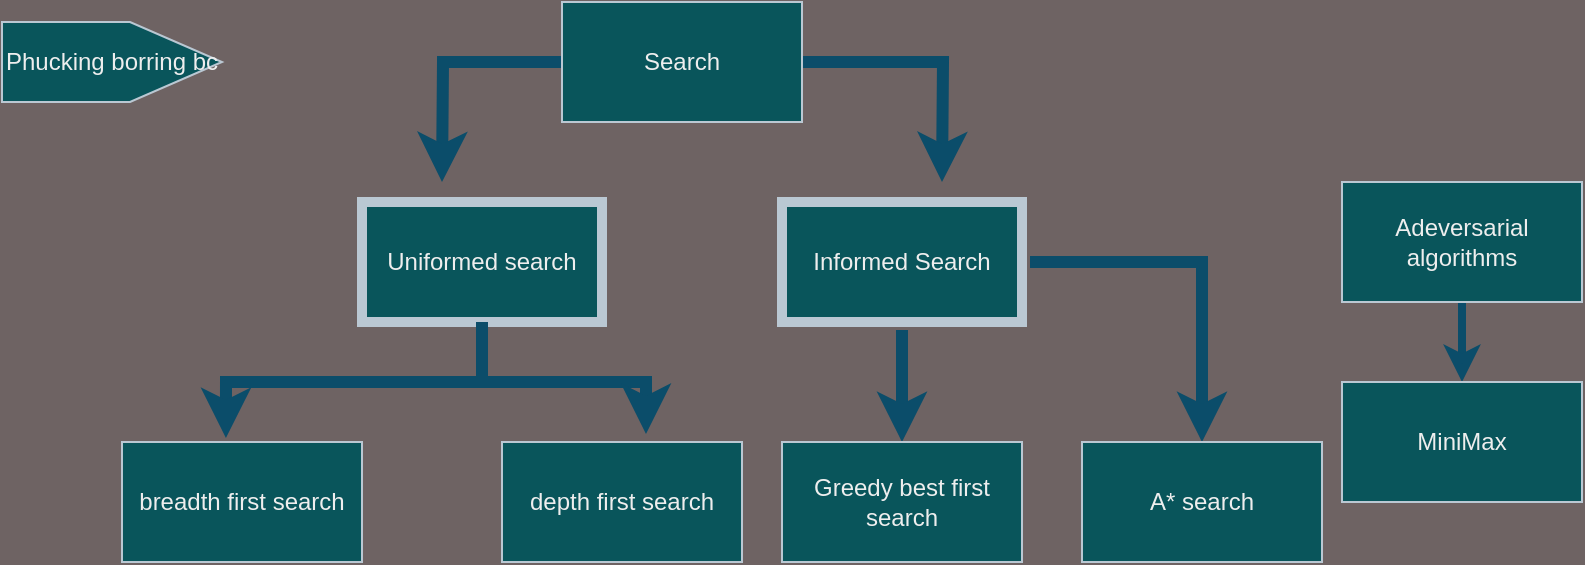 <mxfile version="24.0.2" type="github">
  <diagram name="Page-1" id="Rupise0HBoOCdL9hIhHk">
    <mxGraphModel dx="880" dy="1591" grid="1" gridSize="10" guides="1" tooltips="1" connect="1" arrows="1" fold="1" page="1" pageScale="1" pageWidth="827" pageHeight="1169" background="#6e6363" math="0" shadow="0">
      <root>
        <mxCell id="0" />
        <mxCell id="1" parent="0" />
        <mxCell id="v4BX44I653S6ZItJ23Sv-1" value="Uniformed search" style="rounded=0;whiteSpace=wrap;html=1;strokeWidth=5;font-size:1rem;labelBackgroundColor=none;fillColor=#09555B;strokeColor=#BAC8D3;fontColor=#EEEEEE;" vertex="1" parent="1">
          <mxGeometry x="180" y="80" width="120" height="60" as="geometry" />
        </mxCell>
        <mxCell id="v4BX44I653S6ZItJ23Sv-18" style="edgeStyle=orthogonalEdgeStyle;rounded=0;orthogonalLoop=1;jettySize=auto;html=1;entryX=0.5;entryY=0;entryDx=0;entryDy=0;labelBackgroundColor=none;strokeColor=#0B4D6A;fontColor=default;strokeWidth=6;" edge="1" parent="1" source="v4BX44I653S6ZItJ23Sv-2" target="v4BX44I653S6ZItJ23Sv-17">
          <mxGeometry relative="1" as="geometry" />
        </mxCell>
        <mxCell id="v4BX44I653S6ZItJ23Sv-21" style="edgeStyle=orthogonalEdgeStyle;rounded=0;orthogonalLoop=1;jettySize=auto;html=1;entryX=0.5;entryY=0;entryDx=0;entryDy=0;labelBackgroundColor=none;strokeColor=#0B4D6A;fontColor=default;strokeWidth=6;" edge="1" parent="1" source="v4BX44I653S6ZItJ23Sv-2" target="v4BX44I653S6ZItJ23Sv-20">
          <mxGeometry relative="1" as="geometry" />
        </mxCell>
        <mxCell id="v4BX44I653S6ZItJ23Sv-2" value="Informed Search" style="rounded=0;whiteSpace=wrap;html=1;strokeWidth=5;perimeterSpacing=4;labelBackgroundColor=none;fillColor=#09555B;strokeColor=#BAC8D3;fontColor=#EEEEEE;" vertex="1" parent="1">
          <mxGeometry x="390" y="80" width="120" height="60" as="geometry" />
        </mxCell>
        <mxCell id="v4BX44I653S6ZItJ23Sv-6" value="breadth first search" style="rounded=0;whiteSpace=wrap;html=1;labelBackgroundColor=none;fillColor=#09555B;strokeColor=#BAC8D3;fontColor=#EEEEEE;" vertex="1" parent="1">
          <mxGeometry x="60" y="200" width="120" height="60" as="geometry" />
        </mxCell>
        <mxCell id="v4BX44I653S6ZItJ23Sv-7" value="depth first search" style="rounded=0;whiteSpace=wrap;html=1;labelBackgroundColor=none;fillColor=#09555B;strokeColor=#BAC8D3;fontColor=#EEEEEE;" vertex="1" parent="1">
          <mxGeometry x="250" y="200" width="120" height="60" as="geometry" />
        </mxCell>
        <mxCell id="v4BX44I653S6ZItJ23Sv-12" style="edgeStyle=orthogonalEdgeStyle;rounded=0;orthogonalLoop=1;jettySize=auto;html=1;entryX=0.433;entryY=-0.033;entryDx=0;entryDy=0;entryPerimeter=0;labelBackgroundColor=none;strokeColor=#0B4D6A;fontColor=default;strokeWidth=6;" edge="1" parent="1" source="v4BX44I653S6ZItJ23Sv-1" target="v4BX44I653S6ZItJ23Sv-6">
          <mxGeometry relative="1" as="geometry">
            <Array as="points">
              <mxPoint x="240" y="170" />
              <mxPoint x="112" y="170" />
            </Array>
          </mxGeometry>
        </mxCell>
        <mxCell id="v4BX44I653S6ZItJ23Sv-13" style="edgeStyle=orthogonalEdgeStyle;rounded=0;orthogonalLoop=1;jettySize=auto;html=1;entryX=0.6;entryY=-0.067;entryDx=0;entryDy=0;entryPerimeter=0;labelBackgroundColor=none;strokeColor=#0B4D6A;fontColor=default;strokeWidth=6;" edge="1" parent="1" source="v4BX44I653S6ZItJ23Sv-1" target="v4BX44I653S6ZItJ23Sv-7">
          <mxGeometry relative="1" as="geometry" />
        </mxCell>
        <mxCell id="v4BX44I653S6ZItJ23Sv-15" style="edgeStyle=orthogonalEdgeStyle;rounded=0;orthogonalLoop=1;jettySize=auto;html=1;labelBackgroundColor=none;strokeColor=#0B4D6A;fontColor=default;strokeWidth=6;" edge="1" parent="1" source="v4BX44I653S6ZItJ23Sv-14">
          <mxGeometry relative="1" as="geometry">
            <mxPoint x="220" y="70" as="targetPoint" />
          </mxGeometry>
        </mxCell>
        <mxCell id="v4BX44I653S6ZItJ23Sv-16" style="edgeStyle=orthogonalEdgeStyle;rounded=0;orthogonalLoop=1;jettySize=auto;html=1;labelBackgroundColor=none;strokeColor=#0B4D6A;fontColor=default;strokeWidth=6;" edge="1" parent="1" source="v4BX44I653S6ZItJ23Sv-14">
          <mxGeometry relative="1" as="geometry">
            <mxPoint x="470" y="70" as="targetPoint" />
          </mxGeometry>
        </mxCell>
        <mxCell id="v4BX44I653S6ZItJ23Sv-14" value="Search" style="rounded=0;whiteSpace=wrap;html=1;labelBackgroundColor=none;fillColor=#09555B;strokeColor=#BAC8D3;fontColor=#EEEEEE;" vertex="1" parent="1">
          <mxGeometry x="280" y="-20" width="120" height="60" as="geometry" />
        </mxCell>
        <mxCell id="v4BX44I653S6ZItJ23Sv-17" value="Greedy best first search" style="rounded=0;whiteSpace=wrap;html=1;labelBackgroundColor=none;fillColor=#09555B;strokeColor=#BAC8D3;fontColor=#EEEEEE;" vertex="1" parent="1">
          <mxGeometry x="390" y="200" width="120" height="60" as="geometry" />
        </mxCell>
        <mxCell id="v4BX44I653S6ZItJ23Sv-23" value="" style="edgeStyle=orthogonalEdgeStyle;rounded=0;orthogonalLoop=1;jettySize=auto;html=1;strokeColor=#0B4D6A;strokeWidth=4;" edge="1" parent="1" source="v4BX44I653S6ZItJ23Sv-19" target="v4BX44I653S6ZItJ23Sv-22">
          <mxGeometry relative="1" as="geometry" />
        </mxCell>
        <mxCell id="v4BX44I653S6ZItJ23Sv-19" value="Adeversarial algorithms" style="rounded=0;whiteSpace=wrap;html=1;labelBackgroundColor=none;fillColor=#09555B;strokeColor=#BAC8D3;fontColor=#EEEEEE;" vertex="1" parent="1">
          <mxGeometry x="670" y="70" width="120" height="60" as="geometry" />
        </mxCell>
        <mxCell id="v4BX44I653S6ZItJ23Sv-20" value="A* search" style="rounded=0;whiteSpace=wrap;html=1;labelBackgroundColor=none;fillColor=#09555B;strokeColor=#BAC8D3;fontColor=#EEEEEE;" vertex="1" parent="1">
          <mxGeometry x="540" y="200" width="120" height="60" as="geometry" />
        </mxCell>
        <mxCell id="v4BX44I653S6ZItJ23Sv-22" value="MiniMax" style="rounded=0;whiteSpace=wrap;html=1;strokeColor=#BAC8D3;fontColor=#EEEEEE;fillColor=#09555B;" vertex="1" parent="1">
          <mxGeometry x="670" y="170" width="120" height="60" as="geometry" />
        </mxCell>
        <mxCell id="v4BX44I653S6ZItJ23Sv-24" value="Phucking borring bc" style="shape=singleArrow;whiteSpace=wrap;html=1;arrowWidth=1;arrowSize=0.418;strokeColor=#BAC8D3;fontColor=#EEEEEE;fillColor=#09555B;" vertex="1" parent="1">
          <mxGeometry y="-10" width="110" height="40" as="geometry" />
        </mxCell>
      </root>
    </mxGraphModel>
  </diagram>
</mxfile>
